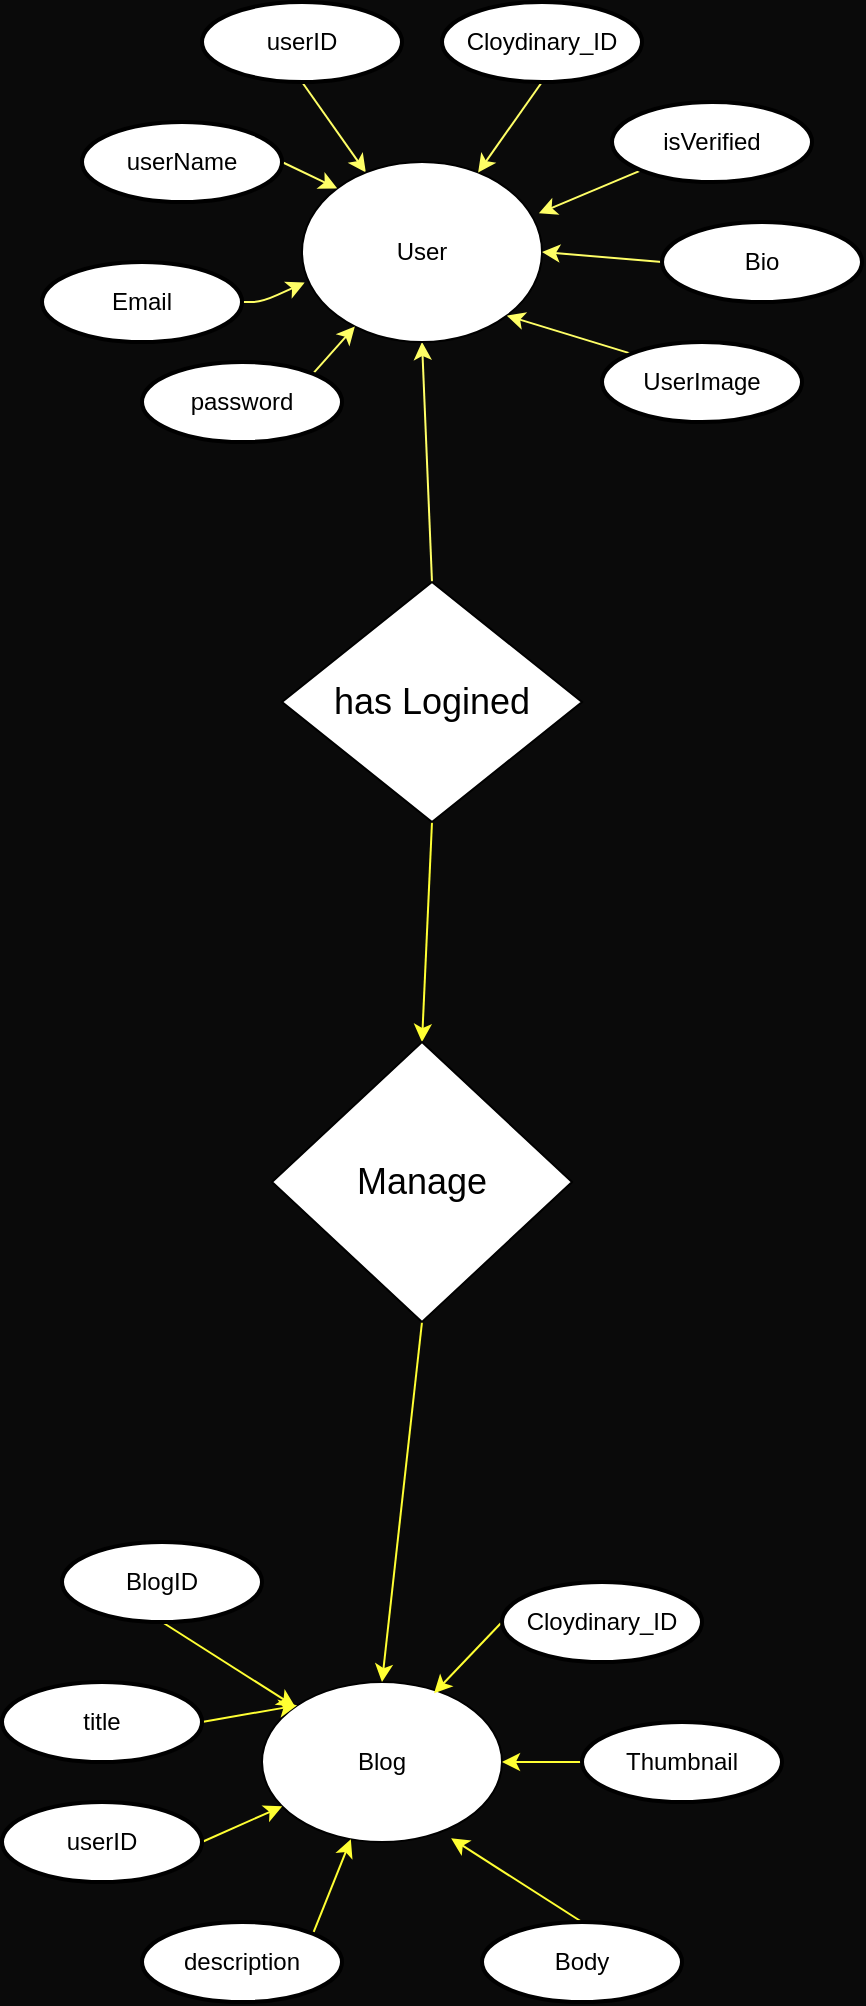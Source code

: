 <mxfile>
    <diagram id="7qOjYY5CLl67ESXNY5Wb" name="Page-1">
        <mxGraphModel dx="1189" dy="834" grid="1" gridSize="10" guides="1" tooltips="1" connect="1" arrows="1" fold="1" page="1" pageScale="1" pageWidth="850" pageHeight="1100" background="#0a0a0a" math="0" shadow="0">
            <root>
                <mxCell id="0"/>
                <mxCell id="1" parent="0"/>
                <mxCell id="131" style="edgeStyle=none;html=1;exitX=0.5;exitY=0;exitDx=0;exitDy=0;fontSize=18;entryX=0.5;entryY=1;entryDx=0;entryDy=0;strokeColor=#FFFF66;" parent="1" source="44" target="153" edge="1">
                    <mxGeometry relative="1" as="geometry">
                        <mxPoint x="530" y="220" as="targetPoint"/>
                    </mxGeometry>
                </mxCell>
                <mxCell id="170" style="edgeStyle=none;html=1;exitX=0.5;exitY=1;exitDx=0;exitDy=0;entryX=0.5;entryY=0;entryDx=0;entryDy=0;fontSize=18;shadow=0;strokeColor=#FFFF33;" parent="1" source="44" target="132" edge="1">
                    <mxGeometry relative="1" as="geometry"/>
                </mxCell>
                <mxCell id="44" value="has Logined" style="rhombus;whiteSpace=wrap;html=1;fontSize=18;" parent="1" vertex="1">
                    <mxGeometry x="460" y="310" width="150" height="120" as="geometry"/>
                </mxCell>
                <mxCell id="60" style="edgeStyle=none;html=1;exitX=0.5;exitY=1;exitDx=0;exitDy=0;exitPerimeter=0;fontSize=18;strokeColor=#FFFF33;" parent="1" source="61" target="62" edge="1">
                    <mxGeometry relative="1" as="geometry"/>
                </mxCell>
                <mxCell id="61" value="BlogID" style="strokeWidth=2;html=1;shape=mxgraph.flowchart.start_1;whiteSpace=wrap;" parent="1" vertex="1">
                    <mxGeometry x="350" y="790" width="100" height="40" as="geometry"/>
                </mxCell>
                <mxCell id="62" value="Blog" style="ellipse;whiteSpace=wrap;html=1;" parent="1" vertex="1">
                    <mxGeometry x="450" y="860" width="120" height="80" as="geometry"/>
                </mxCell>
                <mxCell id="63" style="edgeStyle=none;html=1;exitX=1;exitY=0.5;exitDx=0;exitDy=0;exitPerimeter=0;entryX=0;entryY=0;entryDx=0;entryDy=0;fontSize=18;strokeColor=#FFFF33;" parent="1" source="64" target="62" edge="1">
                    <mxGeometry relative="1" as="geometry"/>
                </mxCell>
                <mxCell id="64" value="title" style="strokeWidth=2;html=1;shape=mxgraph.flowchart.start_1;whiteSpace=wrap;" parent="1" vertex="1">
                    <mxGeometry x="320" y="860" width="100" height="40" as="geometry"/>
                </mxCell>
                <mxCell id="65" style="edgeStyle=none;html=1;exitX=0.855;exitY=0.145;exitDx=0;exitDy=0;exitPerimeter=0;fontSize=18;strokeColor=#FFFF33;" parent="1" source="66" target="62" edge="1">
                    <mxGeometry relative="1" as="geometry"/>
                </mxCell>
                <mxCell id="66" value="description" style="strokeWidth=2;html=1;shape=mxgraph.flowchart.start_1;whiteSpace=wrap;" parent="1" vertex="1">
                    <mxGeometry x="390" y="980" width="100" height="40" as="geometry"/>
                </mxCell>
                <mxCell id="67" style="edgeStyle=none;html=1;exitX=0.5;exitY=0;exitDx=0;exitDy=0;exitPerimeter=0;entryX=0.788;entryY=0.977;entryDx=0;entryDy=0;fontSize=18;entryPerimeter=0;strokeColor=#FFFF33;" parent="1" source="68" target="62" edge="1">
                    <mxGeometry relative="1" as="geometry"/>
                </mxCell>
                <mxCell id="68" value="Body" style="strokeWidth=2;html=1;shape=mxgraph.flowchart.start_1;whiteSpace=wrap;" parent="1" vertex="1">
                    <mxGeometry x="560" y="980" width="100" height="40" as="geometry"/>
                </mxCell>
                <mxCell id="69" style="edgeStyle=none;html=1;exitX=0;exitY=0.5;exitDx=0;exitDy=0;exitPerimeter=0;entryX=1;entryY=0.5;entryDx=0;entryDy=0;fontSize=18;strokeColor=#FFFF33;" parent="1" source="70" target="62" edge="1">
                    <mxGeometry relative="1" as="geometry"/>
                </mxCell>
                <mxCell id="70" value="Thumbnail" style="strokeWidth=2;html=1;shape=mxgraph.flowchart.start_1;whiteSpace=wrap;" parent="1" vertex="1">
                    <mxGeometry x="610" y="880" width="100" height="40" as="geometry"/>
                </mxCell>
                <mxCell id="71" style="edgeStyle=none;html=1;exitX=0;exitY=0.5;exitDx=0;exitDy=0;exitPerimeter=0;entryX=0.717;entryY=0.07;entryDx=0;entryDy=0;entryPerimeter=0;fontSize=18;strokeColor=#FFFF33;" parent="1" source="72" target="62" edge="1">
                    <mxGeometry relative="1" as="geometry"/>
                </mxCell>
                <mxCell id="72" value="Cloydinary_ID" style="strokeWidth=2;html=1;shape=mxgraph.flowchart.start_1;whiteSpace=wrap;" parent="1" vertex="1">
                    <mxGeometry x="570" y="810" width="100" height="40" as="geometry"/>
                </mxCell>
                <mxCell id="73" style="edgeStyle=none;html=1;exitX=1;exitY=0.5;exitDx=0;exitDy=0;exitPerimeter=0;fontSize=18;strokeColor=#FFFF33;" parent="1" source="74" target="62" edge="1">
                    <mxGeometry relative="1" as="geometry"/>
                </mxCell>
                <mxCell id="74" value="userID" style="strokeWidth=2;html=1;shape=mxgraph.flowchart.start_1;whiteSpace=wrap;" parent="1" vertex="1">
                    <mxGeometry x="320" y="920" width="100" height="40" as="geometry"/>
                </mxCell>
                <mxCell id="169" style="edgeStyle=none;html=1;exitX=0.5;exitY=1;exitDx=0;exitDy=0;entryX=0.5;entryY=0;entryDx=0;entryDy=0;fontSize=18;strokeColor=#FFFF33;" parent="1" source="132" target="62" edge="1">
                    <mxGeometry relative="1" as="geometry"/>
                </mxCell>
                <mxCell id="132" value="Manage" style="rhombus;whiteSpace=wrap;html=1;fontSize=18;" parent="1" vertex="1">
                    <mxGeometry x="455" y="540" width="150" height="140" as="geometry"/>
                </mxCell>
                <mxCell id="151" style="edgeStyle=none;html=1;exitX=0.5;exitY=1;exitDx=0;exitDy=0;exitPerimeter=0;fontSize=18;strokeColor=#FFFF66;" parent="1" source="152" target="153" edge="1">
                    <mxGeometry relative="1" as="geometry"/>
                </mxCell>
                <mxCell id="152" value="userID" style="strokeWidth=2;html=1;shape=mxgraph.flowchart.start_1;whiteSpace=wrap;" parent="1" vertex="1">
                    <mxGeometry x="420" y="20" width="100" height="40" as="geometry"/>
                </mxCell>
                <mxCell id="153" value="User" style="ellipse;whiteSpace=wrap;html=1;" parent="1" vertex="1">
                    <mxGeometry x="470" y="100" width="120" height="90" as="geometry"/>
                </mxCell>
                <mxCell id="154" style="edgeStyle=none;html=1;exitX=1;exitY=0.5;exitDx=0;exitDy=0;exitPerimeter=0;entryX=0;entryY=0;entryDx=0;entryDy=0;fontSize=18;strokeColor=#FFFF66;" parent="1" source="155" target="153" edge="1">
                    <mxGeometry relative="1" as="geometry"/>
                </mxCell>
                <mxCell id="155" value="userName" style="strokeWidth=2;html=1;shape=mxgraph.flowchart.start_1;whiteSpace=wrap;" parent="1" vertex="1">
                    <mxGeometry x="360" y="80" width="100" height="40" as="geometry"/>
                </mxCell>
                <mxCell id="156" style="edgeStyle=none;html=1;exitX=1;exitY=0.5;exitDx=0;exitDy=0;exitPerimeter=0;entryX=0.011;entryY=0.67;entryDx=0;entryDy=0;entryPerimeter=0;fontSize=18;strokeColor=#FFFF66;" parent="1" source="157" target="153" edge="1">
                    <mxGeometry relative="1" as="geometry">
                        <Array as="points">
                            <mxPoint x="450" y="170"/>
                        </Array>
                    </mxGeometry>
                </mxCell>
                <mxCell id="157" value="Email" style="strokeWidth=2;html=1;shape=mxgraph.flowchart.start_1;whiteSpace=wrap;" parent="1" vertex="1">
                    <mxGeometry x="340" y="150" width="100" height="40" as="geometry"/>
                </mxCell>
                <mxCell id="158" style="edgeStyle=none;html=1;exitX=0.855;exitY=0.145;exitDx=0;exitDy=0;exitPerimeter=0;fontSize=18;strokeColor=#FFFF66;" parent="1" source="159" target="153" edge="1">
                    <mxGeometry relative="1" as="geometry"/>
                </mxCell>
                <mxCell id="159" value="password" style="strokeWidth=2;html=1;shape=mxgraph.flowchart.start_1;whiteSpace=wrap;" parent="1" vertex="1">
                    <mxGeometry x="390" y="200" width="100" height="40" as="geometry"/>
                </mxCell>
                <mxCell id="160" style="edgeStyle=none;html=1;exitX=0.145;exitY=0.145;exitDx=0;exitDy=0;exitPerimeter=0;entryX=1;entryY=1;entryDx=0;entryDy=0;fontSize=18;strokeColor=#FFFF66;" parent="1" source="161" target="153" edge="1">
                    <mxGeometry relative="1" as="geometry"/>
                </mxCell>
                <mxCell id="161" value="UserImage" style="strokeWidth=2;html=1;shape=mxgraph.flowchart.start_1;whiteSpace=wrap;" parent="1" vertex="1">
                    <mxGeometry x="620" y="190" width="100" height="40" as="geometry"/>
                </mxCell>
                <mxCell id="162" style="edgeStyle=none;html=1;exitX=0.5;exitY=0;exitDx=0;exitDy=0;exitPerimeter=0;fontSize=18;" parent="1" source="164" edge="1">
                    <mxGeometry relative="1" as="geometry">
                        <mxPoint x="690" y="160" as="targetPoint"/>
                    </mxGeometry>
                </mxCell>
                <mxCell id="163" style="edgeStyle=none;html=1;exitX=0;exitY=0.5;exitDx=0;exitDy=0;exitPerimeter=0;entryX=1;entryY=0.5;entryDx=0;entryDy=0;fontSize=18;strokeColor=#FFFF66;" parent="1" source="164" target="153" edge="1">
                    <mxGeometry relative="1" as="geometry"/>
                </mxCell>
                <mxCell id="164" value="Bio" style="strokeWidth=2;html=1;shape=mxgraph.flowchart.start_1;whiteSpace=wrap;" parent="1" vertex="1">
                    <mxGeometry x="650" y="130" width="100" height="40" as="geometry"/>
                </mxCell>
                <mxCell id="165" style="edgeStyle=none;html=1;exitX=0.145;exitY=0.855;exitDx=0;exitDy=0;exitPerimeter=0;entryX=0.987;entryY=0.285;entryDx=0;entryDy=0;entryPerimeter=0;fontSize=18;strokeColor=#FFFF66;" parent="1" source="166" target="153" edge="1">
                    <mxGeometry relative="1" as="geometry"/>
                </mxCell>
                <mxCell id="166" value="isVerified" style="strokeWidth=2;html=1;shape=mxgraph.flowchart.start_1;whiteSpace=wrap;" parent="1" vertex="1">
                    <mxGeometry x="625" y="70" width="100" height="40" as="geometry"/>
                </mxCell>
                <mxCell id="167" style="edgeStyle=none;html=1;exitX=0.5;exitY=1;exitDx=0;exitDy=0;exitPerimeter=0;fontSize=18;strokeColor=#FFFF66;" parent="1" source="168" target="153" edge="1">
                    <mxGeometry relative="1" as="geometry"/>
                </mxCell>
                <mxCell id="168" value="Cloydinary_ID" style="strokeWidth=2;html=1;shape=mxgraph.flowchart.start_1;whiteSpace=wrap;" parent="1" vertex="1">
                    <mxGeometry x="540" y="20" width="100" height="40" as="geometry"/>
                </mxCell>
            </root>
        </mxGraphModel>
    </diagram>
</mxfile>